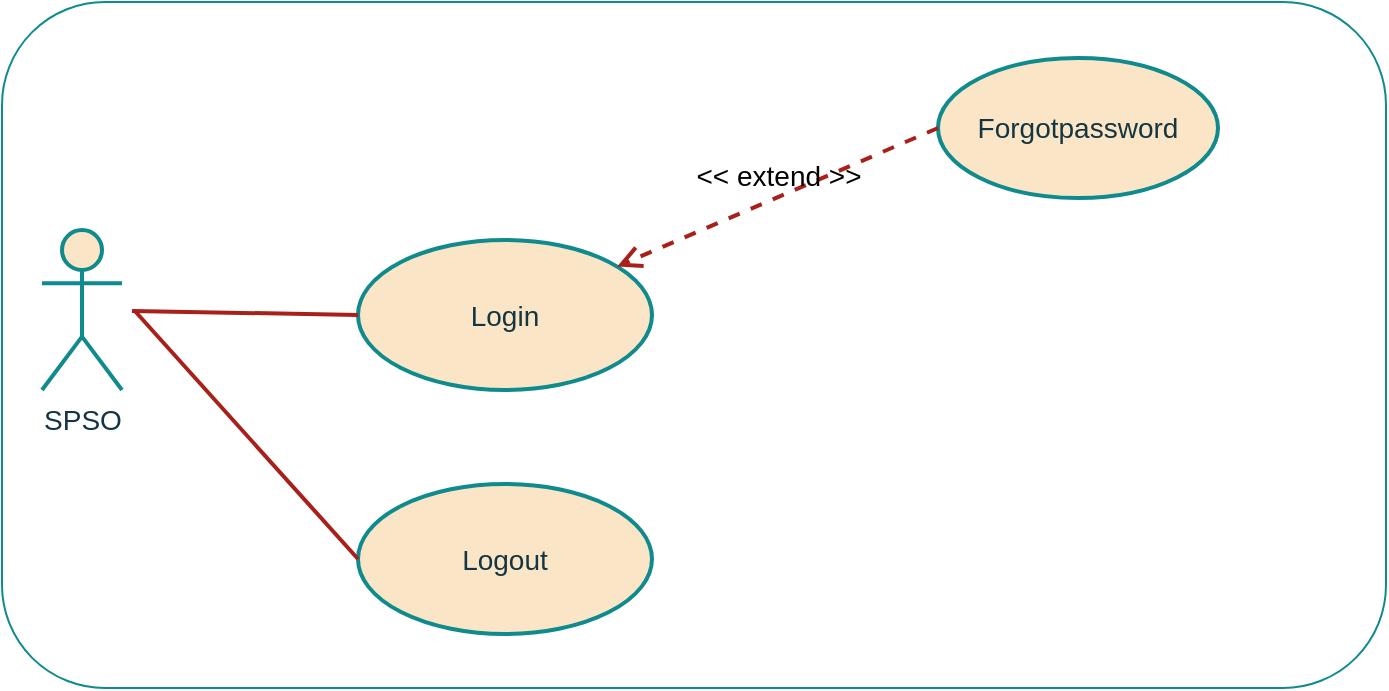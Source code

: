 <mxfile version="22.0.6" type="google">
  <diagram name="Trang-1" id="muutc7wVV3_KqdDqmoOl">
    <mxGraphModel grid="0" page="1" gridSize="10" guides="1" tooltips="1" connect="1" arrows="1" fold="1" pageScale="1" pageWidth="827" pageHeight="1169" background="none" math="0" shadow="0">
      <root>
        <mxCell id="0" />
        <mxCell id="1" parent="0" />
        <mxCell id="WYwJlAyC4F221uzyaEGs-2" value="" style="html=1;points=[[0,0,0,0,5],[0,1,0,0,-5],[1,0,0,0,5],[1,1,0,0,-5]];perimeter=orthogonalPerimeter;outlineConnect=0;targetShapes=umlLifeline;portConstraint=eastwest;newEdgeStyle={&quot;curved&quot;:0,&quot;rounded&quot;:0};labelBackgroundColor=none;fillColor=#FFFFFF;strokeColor=#0F8B8D;fontColor=#143642;rounded=1;" vertex="1" parent="1">
          <mxGeometry x="-70" y="370" width="692" height="343" as="geometry" />
        </mxCell>
        <mxCell id="WYwJlAyC4F221uzyaEGs-3" value="SPSO" style="shape=umlActor;verticalLabelPosition=bottom;verticalAlign=top;html=1;outlineConnect=0;rounded=1;strokeWidth=2;perimeterSpacing=5;shadow=0;labelBackgroundColor=none;horizontal=1;fontSize=14;fillColor=#FAE5C7;strokeColor=#0F8B8D;fontColor=#143642;" vertex="1" parent="1">
          <mxGeometry x="-50" y="484" width="40" height="80" as="geometry" />
        </mxCell>
        <mxCell id="WYwJlAyC4F221uzyaEGs-4" value="Login" style="ellipse;whiteSpace=wrap;html=1;strokeWidth=2;fontSize=14;labelBackgroundColor=none;fillColor=#FAE5C7;strokeColor=#0F8B8D;fontColor=#143642;rounded=1;" vertex="1" parent="1">
          <mxGeometry x="108" y="489" width="147" height="75" as="geometry" />
        </mxCell>
        <mxCell id="WYwJlAyC4F221uzyaEGs-5" value="Forgotpassword" style="ellipse;whiteSpace=wrap;html=1;strokeWidth=2;fontSize=14;labelBackgroundColor=none;fillColor=#FAE5C7;strokeColor=#0F8B8D;fontColor=#143642;rounded=1;" vertex="1" parent="1">
          <mxGeometry x="398" y="398" width="140" height="70" as="geometry" />
        </mxCell>
        <mxCell id="WYwJlAyC4F221uzyaEGs-6" value="&amp;lt;&amp;lt; extend &amp;gt;&amp;gt;" style="html=1;verticalAlign=bottom;endArrow=open;dashed=1;endSize=8;curved=0;rounded=1;exitX=0;exitY=0.5;exitDx=0;exitDy=0;strokeWidth=2;fontSize=14;labelBackgroundColor=none;strokeColor=#A8201A;fontColor=default;" edge="1" parent="1" source="WYwJlAyC4F221uzyaEGs-5" target="WYwJlAyC4F221uzyaEGs-4">
          <mxGeometry relative="1" as="geometry">
            <mxPoint x="320" y="363" as="sourcePoint" />
            <mxPoint x="240" y="363" as="targetPoint" />
          </mxGeometry>
        </mxCell>
        <mxCell id="WYwJlAyC4F221uzyaEGs-7" value="" style="endArrow=none;html=1;rounded=1;entryX=0;entryY=0.5;entryDx=0;entryDy=0;strokeWidth=2;fontSize=14;labelBackgroundColor=none;strokeColor=#A8201A;fontColor=default;" edge="1" parent="1" source="WYwJlAyC4F221uzyaEGs-3" target="WYwJlAyC4F221uzyaEGs-4">
          <mxGeometry width="50" height="50" relative="1" as="geometry">
            <mxPoint x="10" y="453" as="sourcePoint" />
            <mxPoint x="60" y="403" as="targetPoint" />
            <Array as="points" />
          </mxGeometry>
        </mxCell>
        <mxCell id="WYwJlAyC4F221uzyaEGs-8" value="Logout" style="ellipse;whiteSpace=wrap;html=1;strokeWidth=2;fontSize=14;labelBackgroundColor=none;fillColor=#FAE5C7;strokeColor=#0F8B8D;fontColor=#143642;rounded=1;" vertex="1" parent="1">
          <mxGeometry x="108" y="611" width="147" height="75" as="geometry" />
        </mxCell>
        <mxCell id="WYwJlAyC4F221uzyaEGs-9" value="" style="endArrow=none;html=1;rounded=1;entryX=0;entryY=0.5;entryDx=0;entryDy=0;strokeWidth=2;fontSize=14;labelBackgroundColor=none;strokeColor=#A8201A;fontColor=default;" edge="1" parent="1" target="WYwJlAyC4F221uzyaEGs-8">
          <mxGeometry width="50" height="50" relative="1" as="geometry">
            <mxPoint x="-4" y="524" as="sourcePoint" />
            <mxPoint x="118" y="537" as="targetPoint" />
            <Array as="points" />
          </mxGeometry>
        </mxCell>
      </root>
    </mxGraphModel>
  </diagram>
</mxfile>
